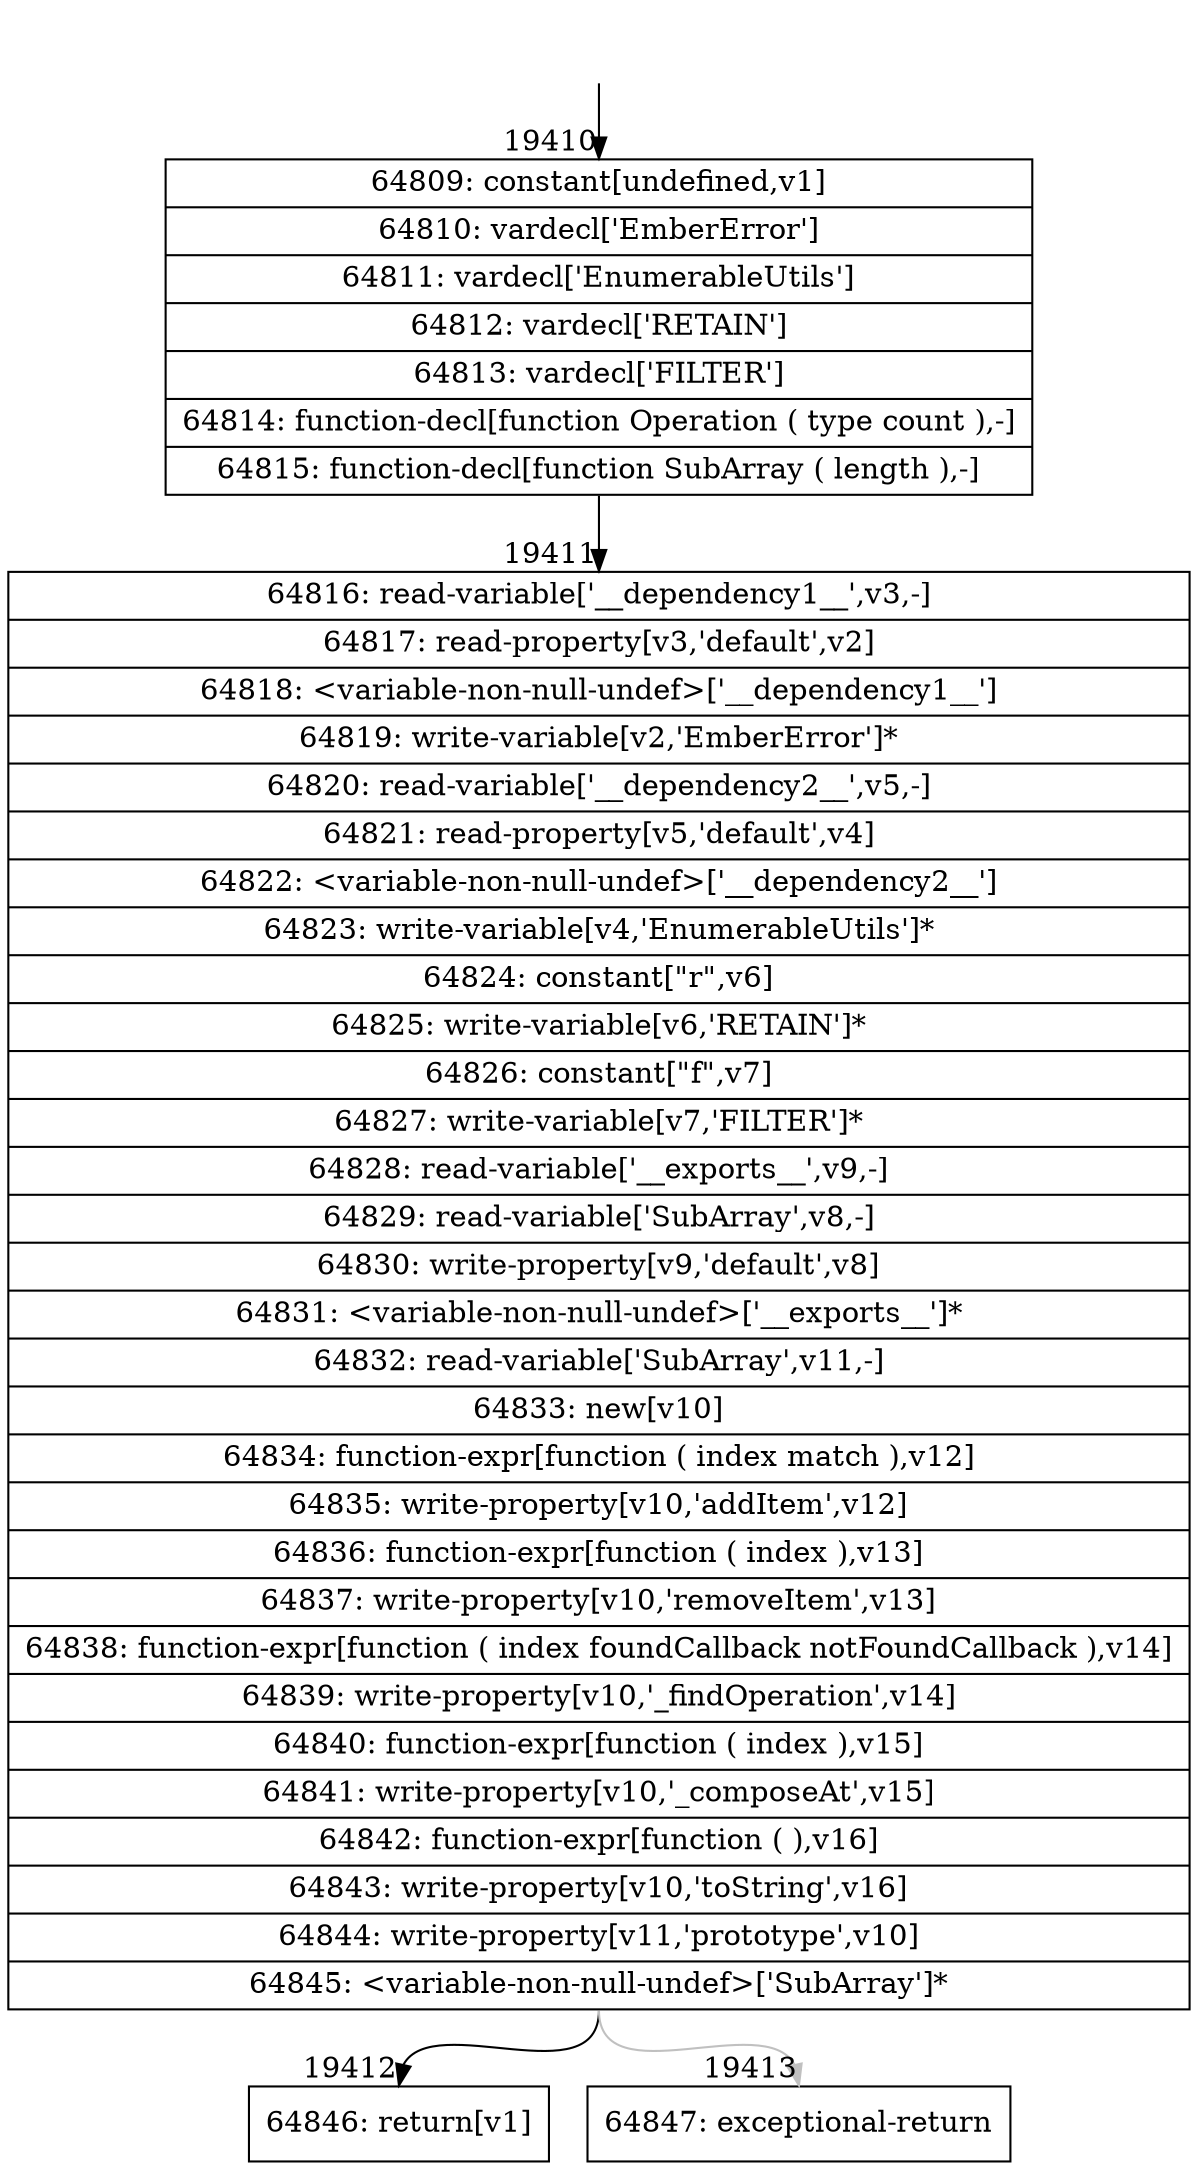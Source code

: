 digraph {
rankdir="TD"
BB_entry1660[shape=none,label=""];
BB_entry1660 -> BB19410 [tailport=s, headport=n, headlabel="    19410"]
BB19410 [shape=record label="{64809: constant[undefined,v1]|64810: vardecl['EmberError']|64811: vardecl['EnumerableUtils']|64812: vardecl['RETAIN']|64813: vardecl['FILTER']|64814: function-decl[function Operation ( type count ),-]|64815: function-decl[function SubArray ( length ),-]}" ] 
BB19410 -> BB19411 [tailport=s, headport=n, headlabel="      19411"]
BB19411 [shape=record label="{64816: read-variable['__dependency1__',v3,-]|64817: read-property[v3,'default',v2]|64818: \<variable-non-null-undef\>['__dependency1__']|64819: write-variable[v2,'EmberError']*|64820: read-variable['__dependency2__',v5,-]|64821: read-property[v5,'default',v4]|64822: \<variable-non-null-undef\>['__dependency2__']|64823: write-variable[v4,'EnumerableUtils']*|64824: constant[\"r\",v6]|64825: write-variable[v6,'RETAIN']*|64826: constant[\"f\",v7]|64827: write-variable[v7,'FILTER']*|64828: read-variable['__exports__',v9,-]|64829: read-variable['SubArray',v8,-]|64830: write-property[v9,'default',v8]|64831: \<variable-non-null-undef\>['__exports__']*|64832: read-variable['SubArray',v11,-]|64833: new[v10]|64834: function-expr[function ( index match ),v12]|64835: write-property[v10,'addItem',v12]|64836: function-expr[function ( index ),v13]|64837: write-property[v10,'removeItem',v13]|64838: function-expr[function ( index foundCallback notFoundCallback ),v14]|64839: write-property[v10,'_findOperation',v14]|64840: function-expr[function ( index ),v15]|64841: write-property[v10,'_composeAt',v15]|64842: function-expr[function ( ),v16]|64843: write-property[v10,'toString',v16]|64844: write-property[v11,'prototype',v10]|64845: \<variable-non-null-undef\>['SubArray']*}" ] 
BB19411 -> BB19412 [tailport=s, headport=n, headlabel="      19412"]
BB19411 -> BB19413 [tailport=s, headport=n, color=gray, headlabel="      19413"]
BB19412 [shape=record label="{64846: return[v1]}" ] 
BB19413 [shape=record label="{64847: exceptional-return}" ] 
//#$~ 36310
}
